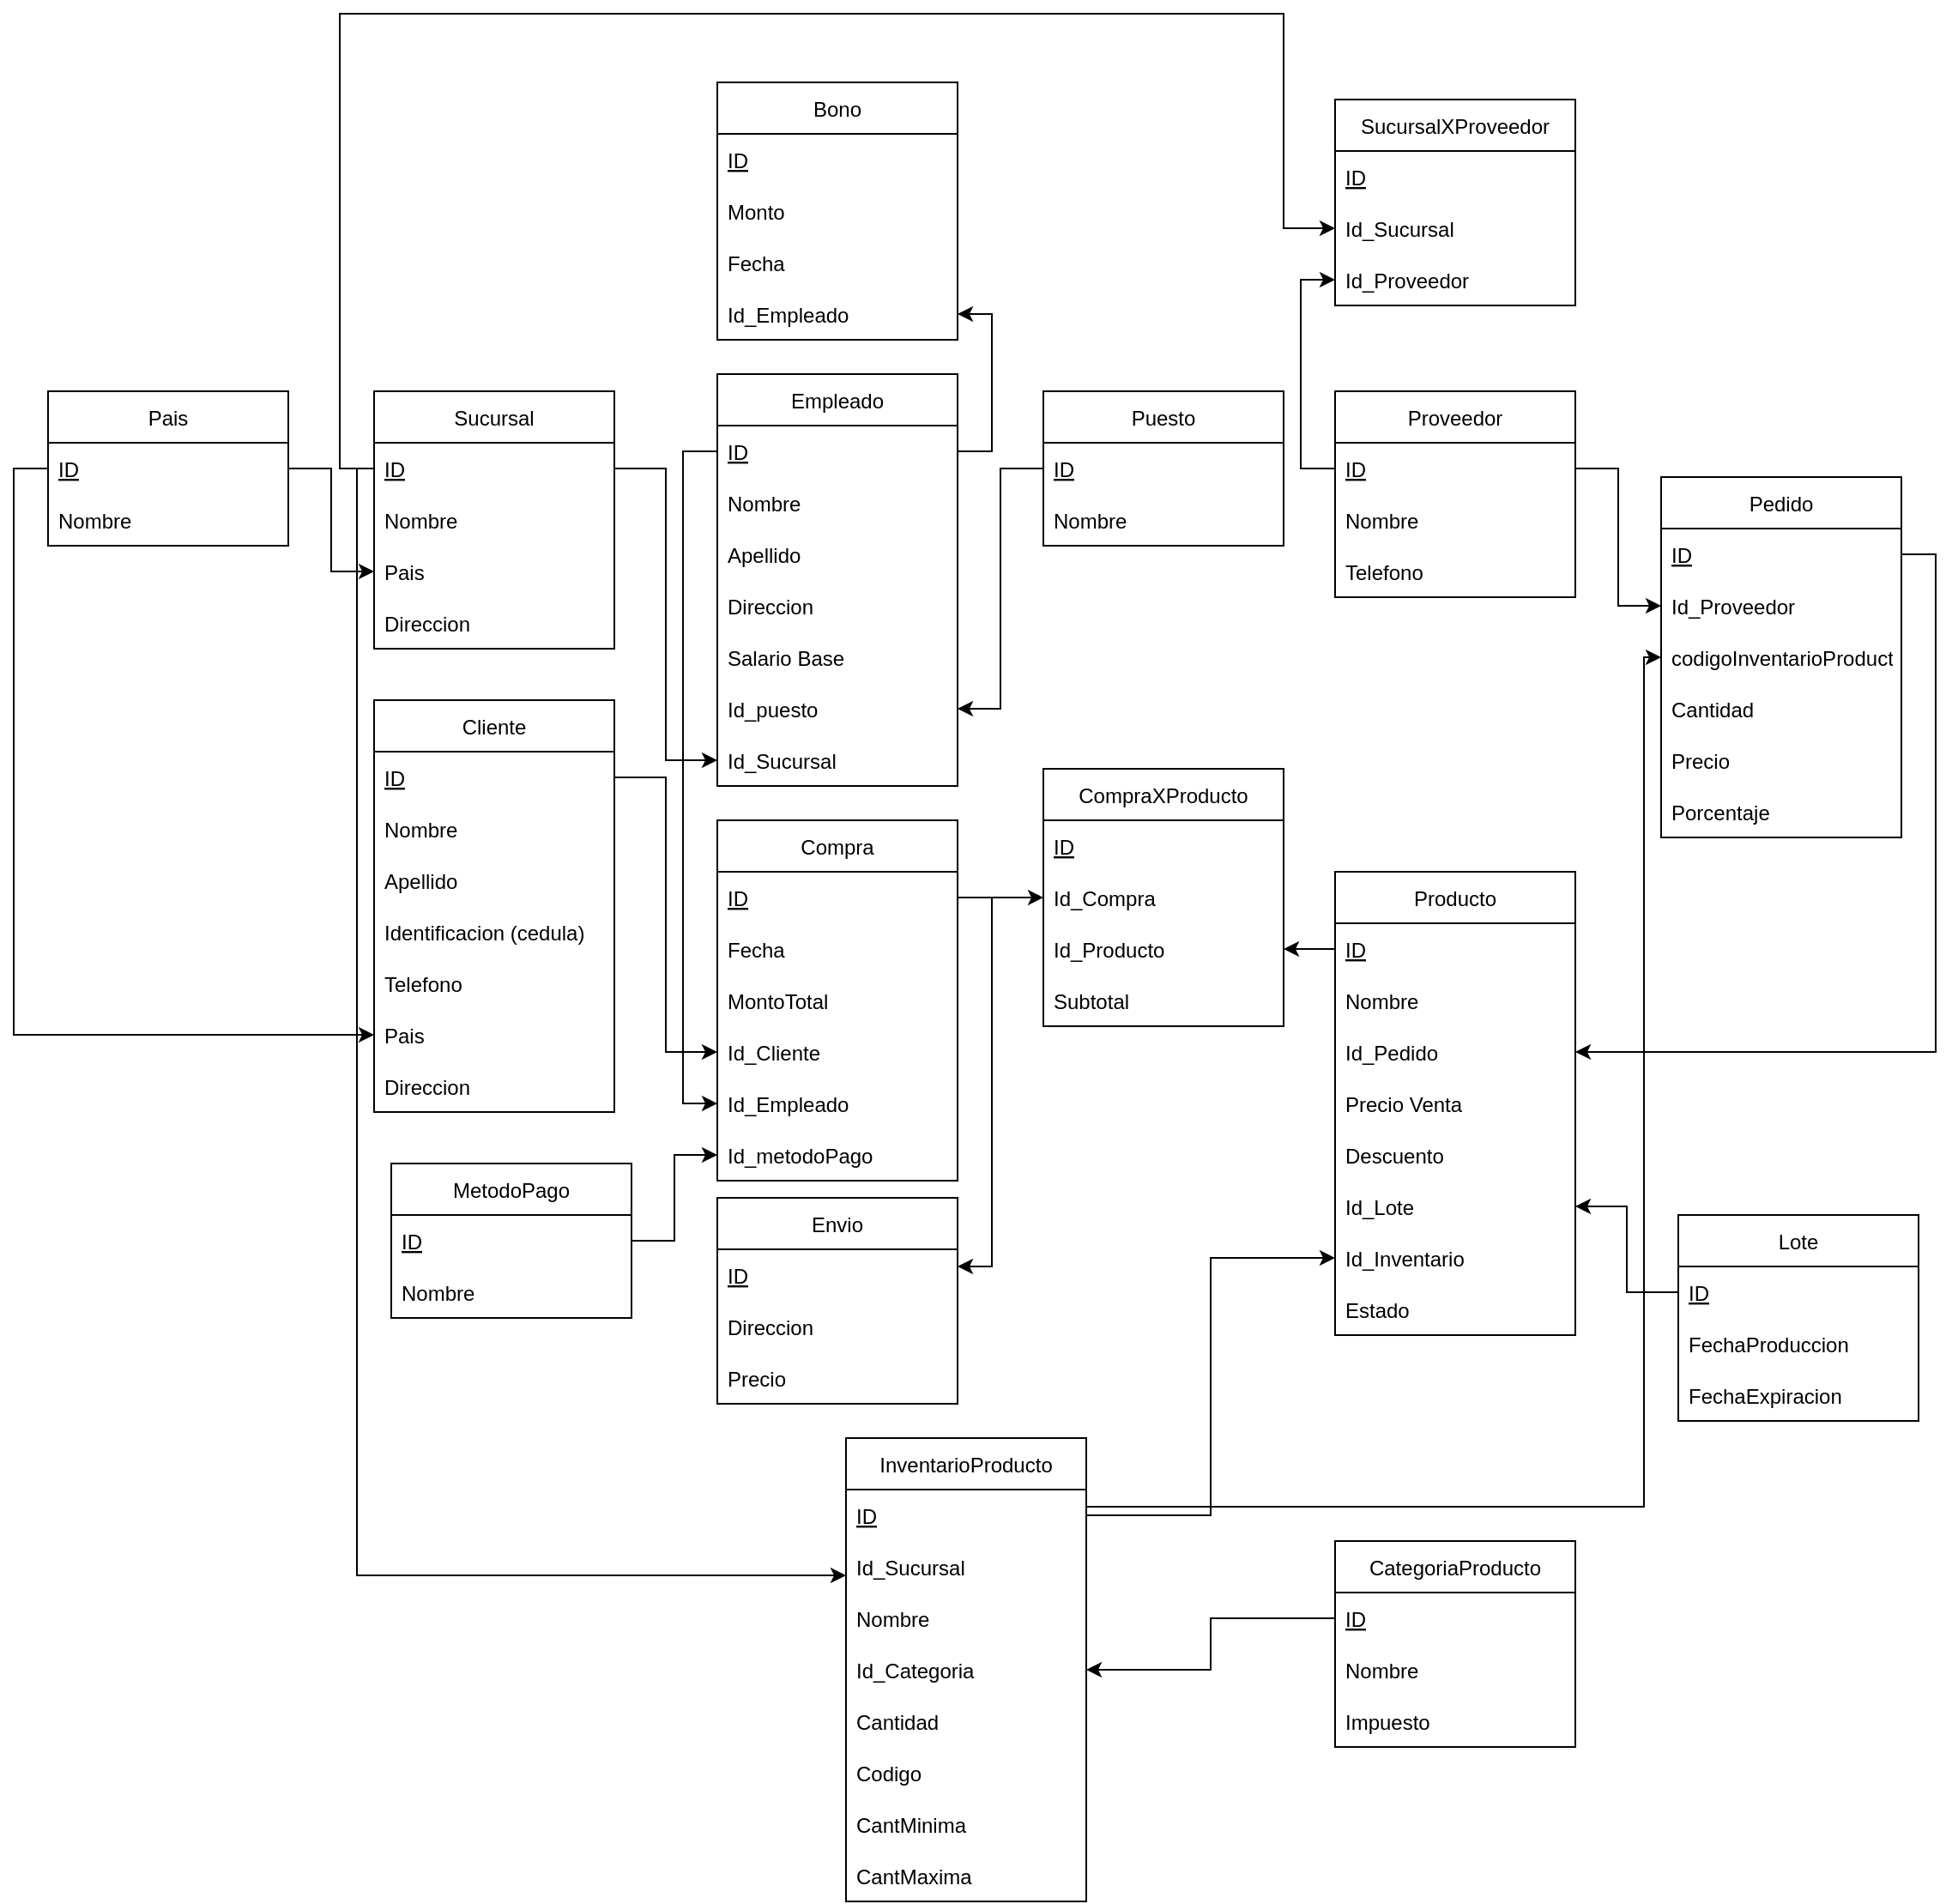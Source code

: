 <mxfile version="15.7.1" type="github">
  <diagram id="eOLPTbJK8O0Nonyveeir" name="Page-1">
    <mxGraphModel dx="2297" dy="1850" grid="1" gridSize="10" guides="1" tooltips="1" connect="1" arrows="1" fold="1" page="1" pageScale="1" pageWidth="850" pageHeight="1100" math="0" shadow="0">
      <root>
        <mxCell id="0" />
        <mxCell id="1" parent="0" />
        <mxCell id="7XOUTKTsfnh2q4MN06ew-1" value="Sucursal" style="swimlane;fontStyle=0;childLayout=stackLayout;horizontal=1;startSize=30;horizontalStack=0;resizeParent=1;resizeParentMax=0;resizeLast=0;collapsible=1;marginBottom=0;" parent="1" vertex="1">
          <mxGeometry x="80" y="50" width="140" height="150" as="geometry" />
        </mxCell>
        <mxCell id="7XOUTKTsfnh2q4MN06ew-2" value="ID" style="text;strokeColor=none;fillColor=none;align=left;verticalAlign=middle;spacingLeft=4;spacingRight=4;overflow=hidden;points=[[0,0.5],[1,0.5]];portConstraint=eastwest;rotatable=0;fontStyle=4" parent="7XOUTKTsfnh2q4MN06ew-1" vertex="1">
          <mxGeometry y="30" width="140" height="30" as="geometry" />
        </mxCell>
        <mxCell id="7XOUTKTsfnh2q4MN06ew-3" value="Nombre" style="text;strokeColor=none;fillColor=none;align=left;verticalAlign=middle;spacingLeft=4;spacingRight=4;overflow=hidden;points=[[0,0.5],[1,0.5]];portConstraint=eastwest;rotatable=0;" parent="7XOUTKTsfnh2q4MN06ew-1" vertex="1">
          <mxGeometry y="60" width="140" height="30" as="geometry" />
        </mxCell>
        <mxCell id="7XOUTKTsfnh2q4MN06ew-4" value="Pais" style="text;strokeColor=none;fillColor=none;align=left;verticalAlign=middle;spacingLeft=4;spacingRight=4;overflow=hidden;points=[[0,0.5],[1,0.5]];portConstraint=eastwest;rotatable=0;" parent="7XOUTKTsfnh2q4MN06ew-1" vertex="1">
          <mxGeometry y="90" width="140" height="30" as="geometry" />
        </mxCell>
        <mxCell id="pErYt6sx2f4l61PwtL-Q-40" value="Direccion" style="text;strokeColor=none;fillColor=none;align=left;verticalAlign=middle;spacingLeft=4;spacingRight=4;overflow=hidden;points=[[0,0.5],[1,0.5]];portConstraint=eastwest;rotatable=0;" vertex="1" parent="7XOUTKTsfnh2q4MN06ew-1">
          <mxGeometry y="120" width="140" height="30" as="geometry" />
        </mxCell>
        <mxCell id="7XOUTKTsfnh2q4MN06ew-5" value="Empleado" style="swimlane;fontStyle=0;childLayout=stackLayout;horizontal=1;startSize=30;horizontalStack=0;resizeParent=1;resizeParentMax=0;resizeLast=0;collapsible=1;marginBottom=0;" parent="1" vertex="1">
          <mxGeometry x="280" y="40" width="140" height="240" as="geometry" />
        </mxCell>
        <mxCell id="7XOUTKTsfnh2q4MN06ew-6" value="ID" style="text;strokeColor=none;fillColor=none;align=left;verticalAlign=middle;spacingLeft=4;spacingRight=4;overflow=hidden;points=[[0,0.5],[1,0.5]];portConstraint=eastwest;rotatable=0;fontStyle=4" parent="7XOUTKTsfnh2q4MN06ew-5" vertex="1">
          <mxGeometry y="30" width="140" height="30" as="geometry" />
        </mxCell>
        <mxCell id="7XOUTKTsfnh2q4MN06ew-7" value="Nombre" style="text;strokeColor=none;fillColor=none;align=left;verticalAlign=middle;spacingLeft=4;spacingRight=4;overflow=hidden;points=[[0,0.5],[1,0.5]];portConstraint=eastwest;rotatable=0;" parent="7XOUTKTsfnh2q4MN06ew-5" vertex="1">
          <mxGeometry y="60" width="140" height="30" as="geometry" />
        </mxCell>
        <mxCell id="7XOUTKTsfnh2q4MN06ew-9" value="Apellido" style="text;strokeColor=none;fillColor=none;align=left;verticalAlign=middle;spacingLeft=4;spacingRight=4;overflow=hidden;points=[[0,0.5],[1,0.5]];portConstraint=eastwest;rotatable=0;" parent="7XOUTKTsfnh2q4MN06ew-5" vertex="1">
          <mxGeometry y="90" width="140" height="30" as="geometry" />
        </mxCell>
        <mxCell id="7XOUTKTsfnh2q4MN06ew-8" value="Direccion" style="text;strokeColor=none;fillColor=none;align=left;verticalAlign=middle;spacingLeft=4;spacingRight=4;overflow=hidden;points=[[0,0.5],[1,0.5]];portConstraint=eastwest;rotatable=0;" parent="7XOUTKTsfnh2q4MN06ew-5" vertex="1">
          <mxGeometry y="120" width="140" height="30" as="geometry" />
        </mxCell>
        <mxCell id="7XOUTKTsfnh2q4MN06ew-25" value="Salario Base" style="text;strokeColor=none;fillColor=none;align=left;verticalAlign=middle;spacingLeft=4;spacingRight=4;overflow=hidden;points=[[0,0.5],[1,0.5]];portConstraint=eastwest;rotatable=0;" parent="7XOUTKTsfnh2q4MN06ew-5" vertex="1">
          <mxGeometry y="150" width="140" height="30" as="geometry" />
        </mxCell>
        <mxCell id="7XOUTKTsfnh2q4MN06ew-11" value="Id_puesto" style="text;strokeColor=none;fillColor=none;align=left;verticalAlign=middle;spacingLeft=4;spacingRight=4;overflow=hidden;points=[[0,0.5],[1,0.5]];portConstraint=eastwest;rotatable=0;" parent="7XOUTKTsfnh2q4MN06ew-5" vertex="1">
          <mxGeometry y="180" width="140" height="30" as="geometry" />
        </mxCell>
        <mxCell id="7XOUTKTsfnh2q4MN06ew-10" value="Id_Sucursal" style="text;strokeColor=none;fillColor=none;align=left;verticalAlign=middle;spacingLeft=4;spacingRight=4;overflow=hidden;points=[[0,0.5],[1,0.5]];portConstraint=eastwest;rotatable=0;" parent="7XOUTKTsfnh2q4MN06ew-5" vertex="1">
          <mxGeometry y="210" width="140" height="30" as="geometry" />
        </mxCell>
        <mxCell id="7XOUTKTsfnh2q4MN06ew-12" style="edgeStyle=orthogonalEdgeStyle;rounded=0;orthogonalLoop=1;jettySize=auto;html=1;exitX=1;exitY=0.5;exitDx=0;exitDy=0;entryX=0;entryY=0.5;entryDx=0;entryDy=0;" parent="1" source="7XOUTKTsfnh2q4MN06ew-2" target="7XOUTKTsfnh2q4MN06ew-10" edge="1">
          <mxGeometry relative="1" as="geometry" />
        </mxCell>
        <mxCell id="7XOUTKTsfnh2q4MN06ew-13" value="Cliente" style="swimlane;fontStyle=0;childLayout=stackLayout;horizontal=1;startSize=30;horizontalStack=0;resizeParent=1;resizeParentMax=0;resizeLast=0;collapsible=1;marginBottom=0;" parent="1" vertex="1">
          <mxGeometry x="80" y="230" width="140" height="240" as="geometry" />
        </mxCell>
        <mxCell id="7XOUTKTsfnh2q4MN06ew-14" value="ID" style="text;strokeColor=none;fillColor=none;align=left;verticalAlign=middle;spacingLeft=4;spacingRight=4;overflow=hidden;points=[[0,0.5],[1,0.5]];portConstraint=eastwest;rotatable=0;fontStyle=4" parent="7XOUTKTsfnh2q4MN06ew-13" vertex="1">
          <mxGeometry y="30" width="140" height="30" as="geometry" />
        </mxCell>
        <mxCell id="7XOUTKTsfnh2q4MN06ew-15" value="Nombre" style="text;strokeColor=none;fillColor=none;align=left;verticalAlign=middle;spacingLeft=4;spacingRight=4;overflow=hidden;points=[[0,0.5],[1,0.5]];portConstraint=eastwest;rotatable=0;" parent="7XOUTKTsfnh2q4MN06ew-13" vertex="1">
          <mxGeometry y="60" width="140" height="30" as="geometry" />
        </mxCell>
        <mxCell id="7XOUTKTsfnh2q4MN06ew-16" value="Apellido" style="text;strokeColor=none;fillColor=none;align=left;verticalAlign=middle;spacingLeft=4;spacingRight=4;overflow=hidden;points=[[0,0.5],[1,0.5]];portConstraint=eastwest;rotatable=0;" parent="7XOUTKTsfnh2q4MN06ew-13" vertex="1">
          <mxGeometry y="90" width="140" height="30" as="geometry" />
        </mxCell>
        <mxCell id="pErYt6sx2f4l61PwtL-Q-41" value="Identificacion (cedula)" style="text;strokeColor=none;fillColor=none;align=left;verticalAlign=middle;spacingLeft=4;spacingRight=4;overflow=hidden;points=[[0,0.5],[1,0.5]];portConstraint=eastwest;rotatable=0;" vertex="1" parent="7XOUTKTsfnh2q4MN06ew-13">
          <mxGeometry y="120" width="140" height="30" as="geometry" />
        </mxCell>
        <mxCell id="pErYt6sx2f4l61PwtL-Q-42" value="Telefono" style="text;strokeColor=none;fillColor=none;align=left;verticalAlign=middle;spacingLeft=4;spacingRight=4;overflow=hidden;points=[[0,0.5],[1,0.5]];portConstraint=eastwest;rotatable=0;" vertex="1" parent="7XOUTKTsfnh2q4MN06ew-13">
          <mxGeometry y="150" width="140" height="30" as="geometry" />
        </mxCell>
        <mxCell id="pErYt6sx2f4l61PwtL-Q-43" value="Pais" style="text;strokeColor=none;fillColor=none;align=left;verticalAlign=middle;spacingLeft=4;spacingRight=4;overflow=hidden;points=[[0,0.5],[1,0.5]];portConstraint=eastwest;rotatable=0;" vertex="1" parent="7XOUTKTsfnh2q4MN06ew-13">
          <mxGeometry y="180" width="140" height="30" as="geometry" />
        </mxCell>
        <mxCell id="7XOUTKTsfnh2q4MN06ew-17" value="Direccion" style="text;strokeColor=none;fillColor=none;align=left;verticalAlign=middle;spacingLeft=4;spacingRight=4;overflow=hidden;points=[[0,0.5],[1,0.5]];portConstraint=eastwest;rotatable=0;" parent="7XOUTKTsfnh2q4MN06ew-13" vertex="1">
          <mxGeometry y="210" width="140" height="30" as="geometry" />
        </mxCell>
        <mxCell id="7XOUTKTsfnh2q4MN06ew-20" value="Puesto" style="swimlane;fontStyle=0;childLayout=stackLayout;horizontal=1;startSize=30;horizontalStack=0;resizeParent=1;resizeParentMax=0;resizeLast=0;collapsible=1;marginBottom=0;" parent="1" vertex="1">
          <mxGeometry x="470" y="50" width="140" height="90" as="geometry" />
        </mxCell>
        <mxCell id="7XOUTKTsfnh2q4MN06ew-21" value="ID" style="text;strokeColor=none;fillColor=none;align=left;verticalAlign=middle;spacingLeft=4;spacingRight=4;overflow=hidden;points=[[0,0.5],[1,0.5]];portConstraint=eastwest;rotatable=0;fontStyle=4" parent="7XOUTKTsfnh2q4MN06ew-20" vertex="1">
          <mxGeometry y="30" width="140" height="30" as="geometry" />
        </mxCell>
        <mxCell id="7XOUTKTsfnh2q4MN06ew-22" value="Nombre" style="text;strokeColor=none;fillColor=none;align=left;verticalAlign=middle;spacingLeft=4;spacingRight=4;overflow=hidden;points=[[0,0.5],[1,0.5]];portConstraint=eastwest;rotatable=0;" parent="7XOUTKTsfnh2q4MN06ew-20" vertex="1">
          <mxGeometry y="60" width="140" height="30" as="geometry" />
        </mxCell>
        <mxCell id="7XOUTKTsfnh2q4MN06ew-26" style="edgeStyle=orthogonalEdgeStyle;rounded=0;orthogonalLoop=1;jettySize=auto;html=1;exitX=0;exitY=0.5;exitDx=0;exitDy=0;entryX=1;entryY=0.5;entryDx=0;entryDy=0;" parent="1" source="7XOUTKTsfnh2q4MN06ew-21" target="7XOUTKTsfnh2q4MN06ew-11" edge="1">
          <mxGeometry relative="1" as="geometry" />
        </mxCell>
        <mxCell id="7XOUTKTsfnh2q4MN06ew-27" value="Compra" style="swimlane;fontStyle=0;childLayout=stackLayout;horizontal=1;startSize=30;horizontalStack=0;resizeParent=1;resizeParentMax=0;resizeLast=0;collapsible=1;marginBottom=0;" parent="1" vertex="1">
          <mxGeometry x="280" y="300" width="140" height="210" as="geometry" />
        </mxCell>
        <mxCell id="7XOUTKTsfnh2q4MN06ew-28" value="ID" style="text;strokeColor=none;fillColor=none;align=left;verticalAlign=middle;spacingLeft=4;spacingRight=4;overflow=hidden;points=[[0,0.5],[1,0.5]];portConstraint=eastwest;rotatable=0;fontStyle=4" parent="7XOUTKTsfnh2q4MN06ew-27" vertex="1">
          <mxGeometry y="30" width="140" height="30" as="geometry" />
        </mxCell>
        <mxCell id="7XOUTKTsfnh2q4MN06ew-29" value="Fecha" style="text;strokeColor=none;fillColor=none;align=left;verticalAlign=middle;spacingLeft=4;spacingRight=4;overflow=hidden;points=[[0,0.5],[1,0.5]];portConstraint=eastwest;rotatable=0;" parent="7XOUTKTsfnh2q4MN06ew-27" vertex="1">
          <mxGeometry y="60" width="140" height="30" as="geometry" />
        </mxCell>
        <mxCell id="7XOUTKTsfnh2q4MN06ew-36" value="MontoTotal" style="text;strokeColor=none;fillColor=none;align=left;verticalAlign=middle;spacingLeft=4;spacingRight=4;overflow=hidden;points=[[0,0.5],[1,0.5]];portConstraint=eastwest;rotatable=0;" parent="7XOUTKTsfnh2q4MN06ew-27" vertex="1">
          <mxGeometry y="90" width="140" height="30" as="geometry" />
        </mxCell>
        <mxCell id="7XOUTKTsfnh2q4MN06ew-30" value="Id_Cliente" style="text;strokeColor=none;fillColor=none;align=left;verticalAlign=middle;spacingLeft=4;spacingRight=4;overflow=hidden;points=[[0,0.5],[1,0.5]];portConstraint=eastwest;rotatable=0;" parent="7XOUTKTsfnh2q4MN06ew-27" vertex="1">
          <mxGeometry y="120" width="140" height="30" as="geometry" />
        </mxCell>
        <mxCell id="pErYt6sx2f4l61PwtL-Q-74" value="Id_Empleado" style="text;strokeColor=none;fillColor=none;align=left;verticalAlign=middle;spacingLeft=4;spacingRight=4;overflow=hidden;points=[[0,0.5],[1,0.5]];portConstraint=eastwest;rotatable=0;" vertex="1" parent="7XOUTKTsfnh2q4MN06ew-27">
          <mxGeometry y="150" width="140" height="30" as="geometry" />
        </mxCell>
        <mxCell id="pErYt6sx2f4l61PwtL-Q-66" value="Id_metodoPago" style="text;strokeColor=none;fillColor=none;align=left;verticalAlign=middle;spacingLeft=4;spacingRight=4;overflow=hidden;points=[[0,0.5],[1,0.5]];portConstraint=eastwest;rotatable=0;" vertex="1" parent="7XOUTKTsfnh2q4MN06ew-27">
          <mxGeometry y="180" width="140" height="30" as="geometry" />
        </mxCell>
        <mxCell id="7XOUTKTsfnh2q4MN06ew-31" style="edgeStyle=orthogonalEdgeStyle;rounded=0;orthogonalLoop=1;jettySize=auto;html=1;exitX=1;exitY=0.5;exitDx=0;exitDy=0;entryX=0;entryY=0.5;entryDx=0;entryDy=0;" parent="1" source="7XOUTKTsfnh2q4MN06ew-14" target="7XOUTKTsfnh2q4MN06ew-30" edge="1">
          <mxGeometry relative="1" as="geometry" />
        </mxCell>
        <mxCell id="7XOUTKTsfnh2q4MN06ew-32" value="CompraXProducto" style="swimlane;fontStyle=0;childLayout=stackLayout;horizontal=1;startSize=30;horizontalStack=0;resizeParent=1;resizeParentMax=0;resizeLast=0;collapsible=1;marginBottom=0;" parent="1" vertex="1">
          <mxGeometry x="470" y="270" width="140" height="150" as="geometry" />
        </mxCell>
        <mxCell id="7XOUTKTsfnh2q4MN06ew-33" value="ID" style="text;strokeColor=none;fillColor=none;align=left;verticalAlign=middle;spacingLeft=4;spacingRight=4;overflow=hidden;points=[[0,0.5],[1,0.5]];portConstraint=eastwest;rotatable=0;fontStyle=4" parent="7XOUTKTsfnh2q4MN06ew-32" vertex="1">
          <mxGeometry y="30" width="140" height="30" as="geometry" />
        </mxCell>
        <mxCell id="7XOUTKTsfnh2q4MN06ew-34" value="Id_Compra" style="text;strokeColor=none;fillColor=none;align=left;verticalAlign=middle;spacingLeft=4;spacingRight=4;overflow=hidden;points=[[0,0.5],[1,0.5]];portConstraint=eastwest;rotatable=0;" parent="7XOUTKTsfnh2q4MN06ew-32" vertex="1">
          <mxGeometry y="60" width="140" height="30" as="geometry" />
        </mxCell>
        <mxCell id="7XOUTKTsfnh2q4MN06ew-35" value="Id_Producto" style="text;strokeColor=none;fillColor=none;align=left;verticalAlign=middle;spacingLeft=4;spacingRight=4;overflow=hidden;points=[[0,0.5],[1,0.5]];portConstraint=eastwest;rotatable=0;" parent="7XOUTKTsfnh2q4MN06ew-32" vertex="1">
          <mxGeometry y="90" width="140" height="30" as="geometry" />
        </mxCell>
        <mxCell id="pErYt6sx2f4l61PwtL-Q-65" value="Subtotal" style="text;strokeColor=none;fillColor=none;align=left;verticalAlign=middle;spacingLeft=4;spacingRight=4;overflow=hidden;points=[[0,0.5],[1,0.5]];portConstraint=eastwest;rotatable=0;" vertex="1" parent="7XOUTKTsfnh2q4MN06ew-32">
          <mxGeometry y="120" width="140" height="30" as="geometry" />
        </mxCell>
        <mxCell id="7XOUTKTsfnh2q4MN06ew-38" value="Producto" style="swimlane;fontStyle=0;childLayout=stackLayout;horizontal=1;startSize=30;horizontalStack=0;resizeParent=1;resizeParentMax=0;resizeLast=0;collapsible=1;marginBottom=0;" parent="1" vertex="1">
          <mxGeometry x="640" y="330" width="140" height="270" as="geometry" />
        </mxCell>
        <mxCell id="7XOUTKTsfnh2q4MN06ew-39" value="ID" style="text;strokeColor=none;fillColor=none;align=left;verticalAlign=middle;spacingLeft=4;spacingRight=4;overflow=hidden;points=[[0,0.5],[1,0.5]];portConstraint=eastwest;rotatable=0;fontStyle=4" parent="7XOUTKTsfnh2q4MN06ew-38" vertex="1">
          <mxGeometry y="30" width="140" height="30" as="geometry" />
        </mxCell>
        <mxCell id="7XOUTKTsfnh2q4MN06ew-40" value="Nombre" style="text;strokeColor=none;fillColor=none;align=left;verticalAlign=middle;spacingLeft=4;spacingRight=4;overflow=hidden;points=[[0,0.5],[1,0.5]];portConstraint=eastwest;rotatable=0;" parent="7XOUTKTsfnh2q4MN06ew-38" vertex="1">
          <mxGeometry y="60" width="140" height="30" as="geometry" />
        </mxCell>
        <mxCell id="pErYt6sx2f4l61PwtL-Q-79" value="Id_Pedido" style="text;strokeColor=none;fillColor=none;align=left;verticalAlign=middle;spacingLeft=4;spacingRight=4;overflow=hidden;points=[[0,0.5],[1,0.5]];portConstraint=eastwest;rotatable=0;" vertex="1" parent="7XOUTKTsfnh2q4MN06ew-38">
          <mxGeometry y="90" width="140" height="30" as="geometry" />
        </mxCell>
        <mxCell id="7XOUTKTsfnh2q4MN06ew-42" value="Precio Venta" style="text;strokeColor=none;fillColor=none;align=left;verticalAlign=middle;spacingLeft=4;spacingRight=4;overflow=hidden;points=[[0,0.5],[1,0.5]];portConstraint=eastwest;rotatable=0;" parent="7XOUTKTsfnh2q4MN06ew-38" vertex="1">
          <mxGeometry y="120" width="140" height="30" as="geometry" />
        </mxCell>
        <mxCell id="pErYt6sx2f4l61PwtL-Q-8" value="Descuento" style="text;strokeColor=none;fillColor=none;align=left;verticalAlign=middle;spacingLeft=4;spacingRight=4;overflow=hidden;points=[[0,0.5],[1,0.5]];portConstraint=eastwest;rotatable=0;" vertex="1" parent="7XOUTKTsfnh2q4MN06ew-38">
          <mxGeometry y="150" width="140" height="30" as="geometry" />
        </mxCell>
        <mxCell id="pErYt6sx2f4l61PwtL-Q-33" value="Id_Lote" style="text;strokeColor=none;fillColor=none;align=left;verticalAlign=middle;spacingLeft=4;spacingRight=4;overflow=hidden;points=[[0,0.5],[1,0.5]];portConstraint=eastwest;rotatable=0;" vertex="1" parent="7XOUTKTsfnh2q4MN06ew-38">
          <mxGeometry y="180" width="140" height="30" as="geometry" />
        </mxCell>
        <mxCell id="pErYt6sx2f4l61PwtL-Q-60" value="Id_Inventario" style="text;strokeColor=none;fillColor=none;align=left;verticalAlign=middle;spacingLeft=4;spacingRight=4;overflow=hidden;points=[[0,0.5],[1,0.5]];portConstraint=eastwest;rotatable=0;" vertex="1" parent="7XOUTKTsfnh2q4MN06ew-38">
          <mxGeometry y="210" width="140" height="30" as="geometry" />
        </mxCell>
        <mxCell id="pErYt6sx2f4l61PwtL-Q-63" value="Estado" style="text;strokeColor=none;fillColor=none;align=left;verticalAlign=middle;spacingLeft=4;spacingRight=4;overflow=hidden;points=[[0,0.5],[1,0.5]];portConstraint=eastwest;rotatable=0;" vertex="1" parent="7XOUTKTsfnh2q4MN06ew-38">
          <mxGeometry y="240" width="140" height="30" as="geometry" />
        </mxCell>
        <mxCell id="7XOUTKTsfnh2q4MN06ew-46" style="edgeStyle=orthogonalEdgeStyle;rounded=0;orthogonalLoop=1;jettySize=auto;html=1;exitX=0;exitY=0.5;exitDx=0;exitDy=0;" parent="1" source="7XOUTKTsfnh2q4MN06ew-39" target="7XOUTKTsfnh2q4MN06ew-35" edge="1">
          <mxGeometry relative="1" as="geometry" />
        </mxCell>
        <mxCell id="7XOUTKTsfnh2q4MN06ew-49" value="Proveedor" style="swimlane;fontStyle=0;childLayout=stackLayout;horizontal=1;startSize=30;horizontalStack=0;resizeParent=1;resizeParentMax=0;resizeLast=0;collapsible=1;marginBottom=0;" parent="1" vertex="1">
          <mxGeometry x="640" y="50" width="140" height="120" as="geometry" />
        </mxCell>
        <mxCell id="7XOUTKTsfnh2q4MN06ew-50" value="ID" style="text;strokeColor=none;fillColor=none;align=left;verticalAlign=middle;spacingLeft=4;spacingRight=4;overflow=hidden;points=[[0,0.5],[1,0.5]];portConstraint=eastwest;rotatable=0;fontStyle=4" parent="7XOUTKTsfnh2q4MN06ew-49" vertex="1">
          <mxGeometry y="30" width="140" height="30" as="geometry" />
        </mxCell>
        <mxCell id="7XOUTKTsfnh2q4MN06ew-51" value="Nombre" style="text;strokeColor=none;fillColor=none;align=left;verticalAlign=middle;spacingLeft=4;spacingRight=4;overflow=hidden;points=[[0,0.5],[1,0.5]];portConstraint=eastwest;rotatable=0;" parent="7XOUTKTsfnh2q4MN06ew-49" vertex="1">
          <mxGeometry y="60" width="140" height="30" as="geometry" />
        </mxCell>
        <mxCell id="pErYt6sx2f4l61PwtL-Q-45" value="Telefono" style="text;strokeColor=none;fillColor=none;align=left;verticalAlign=middle;spacingLeft=4;spacingRight=4;overflow=hidden;points=[[0,0.5],[1,0.5]];portConstraint=eastwest;rotatable=0;" vertex="1" parent="7XOUTKTsfnh2q4MN06ew-49">
          <mxGeometry y="90" width="140" height="30" as="geometry" />
        </mxCell>
        <mxCell id="7XOUTKTsfnh2q4MN06ew-54" value="Pedido" style="swimlane;fontStyle=0;childLayout=stackLayout;horizontal=1;startSize=30;horizontalStack=0;resizeParent=1;resizeParentMax=0;resizeLast=0;collapsible=1;marginBottom=0;" parent="1" vertex="1">
          <mxGeometry x="830" y="100" width="140" height="210" as="geometry" />
        </mxCell>
        <mxCell id="7XOUTKTsfnh2q4MN06ew-55" value="ID" style="text;strokeColor=none;fillColor=none;align=left;verticalAlign=middle;spacingLeft=4;spacingRight=4;overflow=hidden;points=[[0,0.5],[1,0.5]];portConstraint=eastwest;rotatable=0;fontStyle=4" parent="7XOUTKTsfnh2q4MN06ew-54" vertex="1">
          <mxGeometry y="30" width="140" height="30" as="geometry" />
        </mxCell>
        <mxCell id="7XOUTKTsfnh2q4MN06ew-56" value="Id_Proveedor" style="text;strokeColor=none;fillColor=none;align=left;verticalAlign=middle;spacingLeft=4;spacingRight=4;overflow=hidden;points=[[0,0.5],[1,0.5]];portConstraint=eastwest;rotatable=0;" parent="7XOUTKTsfnh2q4MN06ew-54" vertex="1">
          <mxGeometry y="60" width="140" height="30" as="geometry" />
        </mxCell>
        <mxCell id="7XOUTKTsfnh2q4MN06ew-57" value="codigoInventarioProducto" style="text;strokeColor=none;fillColor=none;align=left;verticalAlign=middle;spacingLeft=4;spacingRight=4;overflow=hidden;points=[[0,0.5],[1,0.5]];portConstraint=eastwest;rotatable=0;" parent="7XOUTKTsfnh2q4MN06ew-54" vertex="1">
          <mxGeometry y="90" width="140" height="30" as="geometry" />
        </mxCell>
        <mxCell id="7XOUTKTsfnh2q4MN06ew-59" value="Cantidad" style="text;strokeColor=none;fillColor=none;align=left;verticalAlign=middle;spacingLeft=4;spacingRight=4;overflow=hidden;points=[[0,0.5],[1,0.5]];portConstraint=eastwest;rotatable=0;" parent="7XOUTKTsfnh2q4MN06ew-54" vertex="1">
          <mxGeometry y="120" width="140" height="30" as="geometry" />
        </mxCell>
        <mxCell id="7XOUTKTsfnh2q4MN06ew-60" value="Precio" style="text;strokeColor=none;fillColor=none;align=left;verticalAlign=middle;spacingLeft=4;spacingRight=4;overflow=hidden;points=[[0,0.5],[1,0.5]];portConstraint=eastwest;rotatable=0;" parent="7XOUTKTsfnh2q4MN06ew-54" vertex="1">
          <mxGeometry y="150" width="140" height="30" as="geometry" />
        </mxCell>
        <mxCell id="7XOUTKTsfnh2q4MN06ew-58" value="Porcentaje" style="text;strokeColor=none;fillColor=none;align=left;verticalAlign=middle;spacingLeft=4;spacingRight=4;overflow=hidden;points=[[0,0.5],[1,0.5]];portConstraint=eastwest;rotatable=0;" parent="7XOUTKTsfnh2q4MN06ew-54" vertex="1">
          <mxGeometry y="180" width="140" height="30" as="geometry" />
        </mxCell>
        <mxCell id="7XOUTKTsfnh2q4MN06ew-61" style="edgeStyle=orthogonalEdgeStyle;rounded=0;orthogonalLoop=1;jettySize=auto;html=1;exitX=1;exitY=0.5;exitDx=0;exitDy=0;entryX=0;entryY=0.5;entryDx=0;entryDy=0;" parent="1" source="7XOUTKTsfnh2q4MN06ew-50" target="7XOUTKTsfnh2q4MN06ew-56" edge="1">
          <mxGeometry relative="1" as="geometry" />
        </mxCell>
        <mxCell id="7XOUTKTsfnh2q4MN06ew-63" value="CategoriaProducto" style="swimlane;fontStyle=0;childLayout=stackLayout;horizontal=1;startSize=30;horizontalStack=0;resizeParent=1;resizeParentMax=0;resizeLast=0;collapsible=1;marginBottom=0;" parent="1" vertex="1">
          <mxGeometry x="640" y="720" width="140" height="120" as="geometry" />
        </mxCell>
        <mxCell id="7XOUTKTsfnh2q4MN06ew-64" value="ID" style="text;strokeColor=none;fillColor=none;align=left;verticalAlign=middle;spacingLeft=4;spacingRight=4;overflow=hidden;points=[[0,0.5],[1,0.5]];portConstraint=eastwest;rotatable=0;fontStyle=4" parent="7XOUTKTsfnh2q4MN06ew-63" vertex="1">
          <mxGeometry y="30" width="140" height="30" as="geometry" />
        </mxCell>
        <mxCell id="7XOUTKTsfnh2q4MN06ew-65" value="Nombre" style="text;strokeColor=none;fillColor=none;align=left;verticalAlign=middle;spacingLeft=4;spacingRight=4;overflow=hidden;points=[[0,0.5],[1,0.5]];portConstraint=eastwest;rotatable=0;" parent="7XOUTKTsfnh2q4MN06ew-63" vertex="1">
          <mxGeometry y="60" width="140" height="30" as="geometry" />
        </mxCell>
        <mxCell id="pErYt6sx2f4l61PwtL-Q-9" value="Impuesto" style="text;strokeColor=none;fillColor=none;align=left;verticalAlign=middle;spacingLeft=4;spacingRight=4;overflow=hidden;points=[[0,0.5],[1,0.5]];portConstraint=eastwest;rotatable=0;" vertex="1" parent="7XOUTKTsfnh2q4MN06ew-63">
          <mxGeometry y="90" width="140" height="30" as="geometry" />
        </mxCell>
        <mxCell id="pErYt6sx2f4l61PwtL-Q-1" value="Bono" style="swimlane;fontStyle=0;childLayout=stackLayout;horizontal=1;startSize=30;horizontalStack=0;resizeParent=1;resizeParentMax=0;resizeLast=0;collapsible=1;marginBottom=0;" vertex="1" parent="1">
          <mxGeometry x="280" y="-130" width="140" height="150" as="geometry" />
        </mxCell>
        <mxCell id="pErYt6sx2f4l61PwtL-Q-2" value="ID" style="text;strokeColor=none;fillColor=none;align=left;verticalAlign=middle;spacingLeft=4;spacingRight=4;overflow=hidden;points=[[0,0.5],[1,0.5]];portConstraint=eastwest;rotatable=0;fontStyle=4" vertex="1" parent="pErYt6sx2f4l61PwtL-Q-1">
          <mxGeometry y="30" width="140" height="30" as="geometry" />
        </mxCell>
        <mxCell id="pErYt6sx2f4l61PwtL-Q-3" value="Monto" style="text;strokeColor=none;fillColor=none;align=left;verticalAlign=middle;spacingLeft=4;spacingRight=4;overflow=hidden;points=[[0,0.5],[1,0.5]];portConstraint=eastwest;rotatable=0;" vertex="1" parent="pErYt6sx2f4l61PwtL-Q-1">
          <mxGeometry y="60" width="140" height="30" as="geometry" />
        </mxCell>
        <mxCell id="pErYt6sx2f4l61PwtL-Q-4" value="Fecha" style="text;strokeColor=none;fillColor=none;align=left;verticalAlign=middle;spacingLeft=4;spacingRight=4;overflow=hidden;points=[[0,0.5],[1,0.5]];portConstraint=eastwest;rotatable=0;" vertex="1" parent="pErYt6sx2f4l61PwtL-Q-1">
          <mxGeometry y="90" width="140" height="30" as="geometry" />
        </mxCell>
        <mxCell id="pErYt6sx2f4l61PwtL-Q-5" value="Id_Empleado" style="text;strokeColor=none;fillColor=none;align=left;verticalAlign=middle;spacingLeft=4;spacingRight=4;overflow=hidden;points=[[0,0.5],[1,0.5]];portConstraint=eastwest;rotatable=0;" vertex="1" parent="pErYt6sx2f4l61PwtL-Q-1">
          <mxGeometry y="120" width="140" height="30" as="geometry" />
        </mxCell>
        <mxCell id="pErYt6sx2f4l61PwtL-Q-7" style="edgeStyle=orthogonalEdgeStyle;rounded=0;orthogonalLoop=1;jettySize=auto;html=1;exitX=1;exitY=0.5;exitDx=0;exitDy=0;entryX=1;entryY=0.5;entryDx=0;entryDy=0;" edge="1" parent="1" source="7XOUTKTsfnh2q4MN06ew-6" target="pErYt6sx2f4l61PwtL-Q-5">
          <mxGeometry relative="1" as="geometry" />
        </mxCell>
        <mxCell id="pErYt6sx2f4l61PwtL-Q-19" style="edgeStyle=orthogonalEdgeStyle;rounded=0;orthogonalLoop=1;jettySize=auto;html=1;exitX=0;exitY=0.5;exitDx=0;exitDy=0;entryX=1;entryY=0.5;entryDx=0;entryDy=0;" edge="1" parent="1" source="7XOUTKTsfnh2q4MN06ew-64" target="7XOUTKTsfnh2q4MN06ew-66">
          <mxGeometry relative="1" as="geometry" />
        </mxCell>
        <mxCell id="pErYt6sx2f4l61PwtL-Q-20" style="edgeStyle=orthogonalEdgeStyle;rounded=0;orthogonalLoop=1;jettySize=auto;html=1;exitX=1;exitY=0.5;exitDx=0;exitDy=0;entryX=0;entryY=0.5;entryDx=0;entryDy=0;" edge="1" parent="1" source="7XOUTKTsfnh2q4MN06ew-28" target="7XOUTKTsfnh2q4MN06ew-34">
          <mxGeometry relative="1" as="geometry" />
        </mxCell>
        <mxCell id="pErYt6sx2f4l61PwtL-Q-21" value="Envio" style="swimlane;fontStyle=0;childLayout=stackLayout;horizontal=1;startSize=30;horizontalStack=0;resizeParent=1;resizeParentMax=0;resizeLast=0;collapsible=1;marginBottom=0;" vertex="1" parent="1">
          <mxGeometry x="280" y="520" width="140" height="120" as="geometry" />
        </mxCell>
        <mxCell id="pErYt6sx2f4l61PwtL-Q-22" value="ID" style="text;strokeColor=none;fillColor=none;align=left;verticalAlign=middle;spacingLeft=4;spacingRight=4;overflow=hidden;points=[[0,0.5],[1,0.5]];portConstraint=eastwest;rotatable=0;fontStyle=4" vertex="1" parent="pErYt6sx2f4l61PwtL-Q-21">
          <mxGeometry y="30" width="140" height="30" as="geometry" />
        </mxCell>
        <mxCell id="pErYt6sx2f4l61PwtL-Q-23" value="Direccion" style="text;strokeColor=none;fillColor=none;align=left;verticalAlign=middle;spacingLeft=4;spacingRight=4;overflow=hidden;points=[[0,0.5],[1,0.5]];portConstraint=eastwest;rotatable=0;" vertex="1" parent="pErYt6sx2f4l61PwtL-Q-21">
          <mxGeometry y="60" width="140" height="30" as="geometry" />
        </mxCell>
        <mxCell id="pErYt6sx2f4l61PwtL-Q-24" value="Precio" style="text;strokeColor=none;fillColor=none;align=left;verticalAlign=middle;spacingLeft=4;spacingRight=4;overflow=hidden;points=[[0,0.5],[1,0.5]];portConstraint=eastwest;rotatable=0;" vertex="1" parent="pErYt6sx2f4l61PwtL-Q-21">
          <mxGeometry y="90" width="140" height="30" as="geometry" />
        </mxCell>
        <mxCell id="pErYt6sx2f4l61PwtL-Q-27" style="edgeStyle=orthogonalEdgeStyle;rounded=0;orthogonalLoop=1;jettySize=auto;html=1;exitX=1;exitY=0.5;exitDx=0;exitDy=0;" edge="1" parent="1" source="7XOUTKTsfnh2q4MN06ew-28">
          <mxGeometry relative="1" as="geometry">
            <mxPoint x="420" y="560" as="targetPoint" />
            <Array as="points">
              <mxPoint x="440" y="345" />
              <mxPoint x="440" y="560" />
              <mxPoint x="420" y="560" />
            </Array>
          </mxGeometry>
        </mxCell>
        <mxCell id="pErYt6sx2f4l61PwtL-Q-29" value="Lote" style="swimlane;fontStyle=0;childLayout=stackLayout;horizontal=1;startSize=30;horizontalStack=0;resizeParent=1;resizeParentMax=0;resizeLast=0;collapsible=1;marginBottom=0;" vertex="1" parent="1">
          <mxGeometry x="840" y="530" width="140" height="120" as="geometry" />
        </mxCell>
        <mxCell id="pErYt6sx2f4l61PwtL-Q-30" value="ID" style="text;strokeColor=none;fillColor=none;align=left;verticalAlign=middle;spacingLeft=4;spacingRight=4;overflow=hidden;points=[[0,0.5],[1,0.5]];portConstraint=eastwest;rotatable=0;fontStyle=4" vertex="1" parent="pErYt6sx2f4l61PwtL-Q-29">
          <mxGeometry y="30" width="140" height="30" as="geometry" />
        </mxCell>
        <mxCell id="7XOUTKTsfnh2q4MN06ew-43" value="FechaProduccion" style="text;strokeColor=none;fillColor=none;align=left;verticalAlign=middle;spacingLeft=4;spacingRight=4;overflow=hidden;points=[[0,0.5],[1,0.5]];portConstraint=eastwest;rotatable=0;" parent="pErYt6sx2f4l61PwtL-Q-29" vertex="1">
          <mxGeometry y="60" width="140" height="30" as="geometry" />
        </mxCell>
        <mxCell id="7XOUTKTsfnh2q4MN06ew-44" value="FechaExpiracion" style="text;strokeColor=none;fillColor=none;align=left;verticalAlign=middle;spacingLeft=4;spacingRight=4;overflow=hidden;points=[[0,0.5],[1,0.5]];portConstraint=eastwest;rotatable=0;" parent="pErYt6sx2f4l61PwtL-Q-29" vertex="1">
          <mxGeometry y="90" width="140" height="30" as="geometry" />
        </mxCell>
        <mxCell id="pErYt6sx2f4l61PwtL-Q-34" style="edgeStyle=orthogonalEdgeStyle;rounded=0;orthogonalLoop=1;jettySize=auto;html=1;exitX=0;exitY=0.5;exitDx=0;exitDy=0;entryX=1;entryY=0.5;entryDx=0;entryDy=0;" edge="1" parent="1" source="pErYt6sx2f4l61PwtL-Q-30" target="pErYt6sx2f4l61PwtL-Q-33">
          <mxGeometry relative="1" as="geometry" />
        </mxCell>
        <mxCell id="pErYt6sx2f4l61PwtL-Q-35" value="Pais" style="swimlane;fontStyle=0;childLayout=stackLayout;horizontal=1;startSize=30;horizontalStack=0;resizeParent=1;resizeParentMax=0;resizeLast=0;collapsible=1;marginBottom=0;" vertex="1" parent="1">
          <mxGeometry x="-110" y="50" width="140" height="90" as="geometry" />
        </mxCell>
        <mxCell id="pErYt6sx2f4l61PwtL-Q-36" value="ID" style="text;strokeColor=none;fillColor=none;align=left;verticalAlign=middle;spacingLeft=4;spacingRight=4;overflow=hidden;points=[[0,0.5],[1,0.5]];portConstraint=eastwest;rotatable=0;fontStyle=4" vertex="1" parent="pErYt6sx2f4l61PwtL-Q-35">
          <mxGeometry y="30" width="140" height="30" as="geometry" />
        </mxCell>
        <mxCell id="pErYt6sx2f4l61PwtL-Q-37" value="Nombre" style="text;strokeColor=none;fillColor=none;align=left;verticalAlign=middle;spacingLeft=4;spacingRight=4;overflow=hidden;points=[[0,0.5],[1,0.5]];portConstraint=eastwest;rotatable=0;" vertex="1" parent="pErYt6sx2f4l61PwtL-Q-35">
          <mxGeometry y="60" width="140" height="30" as="geometry" />
        </mxCell>
        <mxCell id="pErYt6sx2f4l61PwtL-Q-39" style="edgeStyle=orthogonalEdgeStyle;rounded=0;orthogonalLoop=1;jettySize=auto;html=1;exitX=1;exitY=0.5;exitDx=0;exitDy=0;" edge="1" parent="1" source="pErYt6sx2f4l61PwtL-Q-36" target="7XOUTKTsfnh2q4MN06ew-4">
          <mxGeometry relative="1" as="geometry" />
        </mxCell>
        <mxCell id="pErYt6sx2f4l61PwtL-Q-44" style="edgeStyle=orthogonalEdgeStyle;rounded=0;orthogonalLoop=1;jettySize=auto;html=1;exitX=0;exitY=0.5;exitDx=0;exitDy=0;entryX=0;entryY=0.5;entryDx=0;entryDy=0;" edge="1" parent="1" source="pErYt6sx2f4l61PwtL-Q-36" target="pErYt6sx2f4l61PwtL-Q-43">
          <mxGeometry relative="1" as="geometry" />
        </mxCell>
        <mxCell id="pErYt6sx2f4l61PwtL-Q-49" value="SucursalXProveedor" style="swimlane;fontStyle=0;childLayout=stackLayout;horizontal=1;startSize=30;horizontalStack=0;resizeParent=1;resizeParentMax=0;resizeLast=0;collapsible=1;marginBottom=0;" vertex="1" parent="1">
          <mxGeometry x="640" y="-120" width="140" height="120" as="geometry" />
        </mxCell>
        <mxCell id="pErYt6sx2f4l61PwtL-Q-50" value="ID" style="text;strokeColor=none;fillColor=none;align=left;verticalAlign=middle;spacingLeft=4;spacingRight=4;overflow=hidden;points=[[0,0.5],[1,0.5]];portConstraint=eastwest;rotatable=0;fontStyle=4" vertex="1" parent="pErYt6sx2f4l61PwtL-Q-49">
          <mxGeometry y="30" width="140" height="30" as="geometry" />
        </mxCell>
        <mxCell id="pErYt6sx2f4l61PwtL-Q-51" value="Id_Sucursal" style="text;strokeColor=none;fillColor=none;align=left;verticalAlign=middle;spacingLeft=4;spacingRight=4;overflow=hidden;points=[[0,0.5],[1,0.5]];portConstraint=eastwest;rotatable=0;" vertex="1" parent="pErYt6sx2f4l61PwtL-Q-49">
          <mxGeometry y="60" width="140" height="30" as="geometry" />
        </mxCell>
        <mxCell id="pErYt6sx2f4l61PwtL-Q-52" value="Id_Proveedor" style="text;strokeColor=none;fillColor=none;align=left;verticalAlign=middle;spacingLeft=4;spacingRight=4;overflow=hidden;points=[[0,0.5],[1,0.5]];portConstraint=eastwest;rotatable=0;" vertex="1" parent="pErYt6sx2f4l61PwtL-Q-49">
          <mxGeometry y="90" width="140" height="30" as="geometry" />
        </mxCell>
        <mxCell id="pErYt6sx2f4l61PwtL-Q-53" style="edgeStyle=orthogonalEdgeStyle;rounded=0;orthogonalLoop=1;jettySize=auto;html=1;exitX=0;exitY=0.5;exitDx=0;exitDy=0;entryX=0;entryY=0.5;entryDx=0;entryDy=0;" edge="1" parent="1" source="7XOUTKTsfnh2q4MN06ew-2" target="pErYt6sx2f4l61PwtL-Q-51">
          <mxGeometry relative="1" as="geometry">
            <Array as="points">
              <mxPoint x="60" y="95" />
              <mxPoint x="60" y="-170" />
              <mxPoint x="610" y="-170" />
              <mxPoint x="610" y="-45" />
            </Array>
          </mxGeometry>
        </mxCell>
        <mxCell id="pErYt6sx2f4l61PwtL-Q-54" style="edgeStyle=orthogonalEdgeStyle;rounded=0;orthogonalLoop=1;jettySize=auto;html=1;exitX=0;exitY=0.5;exitDx=0;exitDy=0;entryX=0;entryY=0.5;entryDx=0;entryDy=0;" edge="1" parent="1" source="7XOUTKTsfnh2q4MN06ew-50" target="pErYt6sx2f4l61PwtL-Q-52">
          <mxGeometry relative="1" as="geometry" />
        </mxCell>
        <mxCell id="pErYt6sx2f4l61PwtL-Q-55" value="InventarioProducto" style="swimlane;fontStyle=0;childLayout=stackLayout;horizontal=1;startSize=30;horizontalStack=0;resizeParent=1;resizeParentMax=0;resizeLast=0;collapsible=1;marginBottom=0;" vertex="1" parent="1">
          <mxGeometry x="355" y="660" width="140" height="270" as="geometry" />
        </mxCell>
        <mxCell id="pErYt6sx2f4l61PwtL-Q-56" value="ID" style="text;strokeColor=none;fillColor=none;align=left;verticalAlign=middle;spacingLeft=4;spacingRight=4;overflow=hidden;points=[[0,0.5],[1,0.5]];portConstraint=eastwest;rotatable=0;fontStyle=4" vertex="1" parent="pErYt6sx2f4l61PwtL-Q-55">
          <mxGeometry y="30" width="140" height="30" as="geometry" />
        </mxCell>
        <mxCell id="pErYt6sx2f4l61PwtL-Q-57" value="Id_Sucursal" style="text;strokeColor=none;fillColor=none;align=left;verticalAlign=middle;spacingLeft=4;spacingRight=4;overflow=hidden;points=[[0,0.5],[1,0.5]];portConstraint=eastwest;rotatable=0;" vertex="1" parent="pErYt6sx2f4l61PwtL-Q-55">
          <mxGeometry y="60" width="140" height="30" as="geometry" />
        </mxCell>
        <mxCell id="pErYt6sx2f4l61PwtL-Q-62" value="Nombre" style="text;strokeColor=none;fillColor=none;align=left;verticalAlign=middle;spacingLeft=4;spacingRight=4;overflow=hidden;points=[[0,0.5],[1,0.5]];portConstraint=eastwest;rotatable=0;" vertex="1" parent="pErYt6sx2f4l61PwtL-Q-55">
          <mxGeometry y="90" width="140" height="30" as="geometry" />
        </mxCell>
        <mxCell id="7XOUTKTsfnh2q4MN06ew-66" value="Id_Categoria" style="text;strokeColor=none;fillColor=none;align=left;verticalAlign=middle;spacingLeft=4;spacingRight=4;overflow=hidden;points=[[0,0.5],[1,0.5]];portConstraint=eastwest;rotatable=0;" parent="pErYt6sx2f4l61PwtL-Q-55" vertex="1">
          <mxGeometry y="120" width="140" height="30" as="geometry" />
        </mxCell>
        <mxCell id="pErYt6sx2f4l61PwtL-Q-59" value="Cantidad" style="text;strokeColor=none;fillColor=none;align=left;verticalAlign=middle;spacingLeft=4;spacingRight=4;overflow=hidden;points=[[0,0.5],[1,0.5]];portConstraint=eastwest;rotatable=0;" vertex="1" parent="pErYt6sx2f4l61PwtL-Q-55">
          <mxGeometry y="150" width="140" height="30" as="geometry" />
        </mxCell>
        <mxCell id="pErYt6sx2f4l61PwtL-Q-10" value="Codigo" style="text;strokeColor=none;fillColor=none;align=left;verticalAlign=middle;spacingLeft=4;spacingRight=4;overflow=hidden;points=[[0,0.5],[1,0.5]];portConstraint=eastwest;rotatable=0;" vertex="1" parent="pErYt6sx2f4l61PwtL-Q-55">
          <mxGeometry y="180" width="140" height="30" as="geometry" />
        </mxCell>
        <mxCell id="pErYt6sx2f4l61PwtL-Q-77" value="CantMinima" style="text;strokeColor=none;fillColor=none;align=left;verticalAlign=middle;spacingLeft=4;spacingRight=4;overflow=hidden;points=[[0,0.5],[1,0.5]];portConstraint=eastwest;rotatable=0;" vertex="1" parent="pErYt6sx2f4l61PwtL-Q-55">
          <mxGeometry y="210" width="140" height="30" as="geometry" />
        </mxCell>
        <mxCell id="pErYt6sx2f4l61PwtL-Q-11" value="CantMaxima" style="text;strokeColor=none;fillColor=none;align=left;verticalAlign=middle;spacingLeft=4;spacingRight=4;overflow=hidden;points=[[0,0.5],[1,0.5]];portConstraint=eastwest;rotatable=0;" vertex="1" parent="pErYt6sx2f4l61PwtL-Q-55">
          <mxGeometry y="240" width="140" height="30" as="geometry" />
        </mxCell>
        <mxCell id="pErYt6sx2f4l61PwtL-Q-61" style="edgeStyle=orthogonalEdgeStyle;rounded=0;orthogonalLoop=1;jettySize=auto;html=1;exitX=1;exitY=0.5;exitDx=0;exitDy=0;entryX=0;entryY=0.5;entryDx=0;entryDy=0;" edge="1" parent="1" source="pErYt6sx2f4l61PwtL-Q-56" target="pErYt6sx2f4l61PwtL-Q-60">
          <mxGeometry relative="1" as="geometry" />
        </mxCell>
        <mxCell id="pErYt6sx2f4l61PwtL-Q-64" style="edgeStyle=orthogonalEdgeStyle;rounded=0;orthogonalLoop=1;jettySize=auto;html=1;exitX=0;exitY=0.5;exitDx=0;exitDy=0;" edge="1" parent="1" source="7XOUTKTsfnh2q4MN06ew-2">
          <mxGeometry relative="1" as="geometry">
            <mxPoint x="355" y="740" as="targetPoint" />
            <Array as="points">
              <mxPoint x="70" y="95" />
              <mxPoint x="70" y="740" />
              <mxPoint x="355" y="740" />
            </Array>
          </mxGeometry>
        </mxCell>
        <mxCell id="pErYt6sx2f4l61PwtL-Q-68" value="MetodoPago" style="swimlane;fontStyle=0;childLayout=stackLayout;horizontal=1;startSize=30;horizontalStack=0;resizeParent=1;resizeParentMax=0;resizeLast=0;collapsible=1;marginBottom=0;" vertex="1" parent="1">
          <mxGeometry x="90" y="500" width="140" height="90" as="geometry" />
        </mxCell>
        <mxCell id="pErYt6sx2f4l61PwtL-Q-69" value="ID" style="text;strokeColor=none;fillColor=none;align=left;verticalAlign=middle;spacingLeft=4;spacingRight=4;overflow=hidden;points=[[0,0.5],[1,0.5]];portConstraint=eastwest;rotatable=0;fontStyle=4" vertex="1" parent="pErYt6sx2f4l61PwtL-Q-68">
          <mxGeometry y="30" width="140" height="30" as="geometry" />
        </mxCell>
        <mxCell id="pErYt6sx2f4l61PwtL-Q-70" value="Nombre" style="text;strokeColor=none;fillColor=none;align=left;verticalAlign=middle;spacingLeft=4;spacingRight=4;overflow=hidden;points=[[0,0.5],[1,0.5]];portConstraint=eastwest;rotatable=0;" vertex="1" parent="pErYt6sx2f4l61PwtL-Q-68">
          <mxGeometry y="60" width="140" height="30" as="geometry" />
        </mxCell>
        <mxCell id="pErYt6sx2f4l61PwtL-Q-72" style="edgeStyle=orthogonalEdgeStyle;rounded=0;orthogonalLoop=1;jettySize=auto;html=1;exitX=1;exitY=0.5;exitDx=0;exitDy=0;entryX=0;entryY=0.5;entryDx=0;entryDy=0;" edge="1" parent="1" source="pErYt6sx2f4l61PwtL-Q-69" target="pErYt6sx2f4l61PwtL-Q-66">
          <mxGeometry relative="1" as="geometry" />
        </mxCell>
        <mxCell id="pErYt6sx2f4l61PwtL-Q-75" style="edgeStyle=orthogonalEdgeStyle;rounded=0;orthogonalLoop=1;jettySize=auto;html=1;exitX=0;exitY=0.5;exitDx=0;exitDy=0;entryX=0;entryY=0.5;entryDx=0;entryDy=0;" edge="1" parent="1" source="7XOUTKTsfnh2q4MN06ew-6" target="pErYt6sx2f4l61PwtL-Q-74">
          <mxGeometry relative="1" as="geometry" />
        </mxCell>
        <mxCell id="pErYt6sx2f4l61PwtL-Q-78" style="edgeStyle=orthogonalEdgeStyle;rounded=0;orthogonalLoop=1;jettySize=auto;html=1;entryX=0;entryY=0.5;entryDx=0;entryDy=0;" edge="1" parent="1" target="7XOUTKTsfnh2q4MN06ew-57">
          <mxGeometry relative="1" as="geometry">
            <mxPoint x="495" y="700" as="sourcePoint" />
            <Array as="points">
              <mxPoint x="495" y="700" />
              <mxPoint x="820" y="700" />
              <mxPoint x="820" y="205" />
            </Array>
          </mxGeometry>
        </mxCell>
        <mxCell id="pErYt6sx2f4l61PwtL-Q-80" style="edgeStyle=orthogonalEdgeStyle;rounded=0;orthogonalLoop=1;jettySize=auto;html=1;exitX=1;exitY=0.5;exitDx=0;exitDy=0;entryX=1;entryY=0.5;entryDx=0;entryDy=0;" edge="1" parent="1" source="7XOUTKTsfnh2q4MN06ew-55" target="pErYt6sx2f4l61PwtL-Q-79">
          <mxGeometry relative="1" as="geometry">
            <mxPoint x="1010" y="400" as="targetPoint" />
          </mxGeometry>
        </mxCell>
      </root>
    </mxGraphModel>
  </diagram>
</mxfile>

